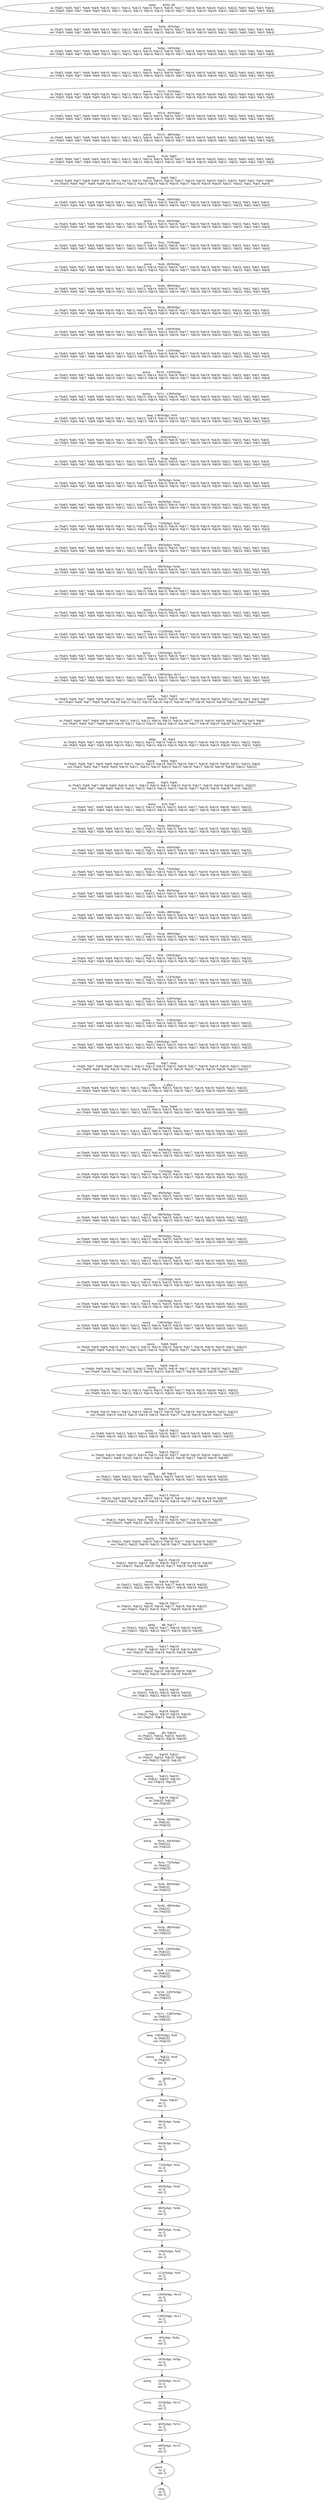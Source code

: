 digraph CFG {
	1 [label="enter	$352, $0\nin: [%@5, %@6, %@7, %@8, %@9, %@10, %@11, %@12, %@13, %@14, %@15, %@16, %@17, %@18, %@19, %@20, %@21, %@22, %@0, %@2, %@3, %@4]\nout: [%@5, %@6, %@7, %@8, %@9, %@10, %@11, %@12, %@13, %@14, %@15, %@16, %@17, %@18, %@19, %@20, %@21, %@22, %@0, %@2, %@3, %@4]\n"];
	1 -> 3;
	3 [label="movq	%rbx, -8(%rbp)\nin: [%@5, %@6, %@7, %@8, %@9, %@10, %@11, %@12, %@13, %@14, %@15, %@16, %@17, %@18, %@19, %@20, %@21, %@22, %@0, %@2, %@3, %@4]\nout: [%@5, %@6, %@7, %@8, %@9, %@10, %@11, %@12, %@13, %@14, %@15, %@16, %@17, %@18, %@19, %@20, %@21, %@22, %@0, %@2, %@3, %@4]\n"];
	3 -> 4;
	4 [label="movq	%rbp, -16(%rbp)\nin: [%@5, %@6, %@7, %@8, %@9, %@10, %@11, %@12, %@13, %@14, %@15, %@16, %@17, %@18, %@19, %@20, %@21, %@22, %@0, %@2, %@3, %@4]\nout: [%@5, %@6, %@7, %@8, %@9, %@10, %@11, %@12, %@13, %@14, %@15, %@16, %@17, %@18, %@19, %@20, %@21, %@22, %@0, %@2, %@3, %@4]\n"];
	4 -> 5;
	5 [label="movq	%r12, -24(%rbp)\nin: [%@5, %@6, %@7, %@8, %@9, %@10, %@11, %@12, %@13, %@14, %@15, %@16, %@17, %@18, %@19, %@20, %@21, %@22, %@0, %@2, %@3, %@4]\nout: [%@5, %@6, %@7, %@8, %@9, %@10, %@11, %@12, %@13, %@14, %@15, %@16, %@17, %@18, %@19, %@20, %@21, %@22, %@0, %@2, %@3, %@4]\n"];
	5 -> 6;
	6 [label="movq	%r13, -32(%rbp)\nin: [%@5, %@6, %@7, %@8, %@9, %@10, %@11, %@12, %@13, %@14, %@15, %@16, %@17, %@18, %@19, %@20, %@21, %@22, %@0, %@2, %@3, %@4]\nout: [%@5, %@6, %@7, %@8, %@9, %@10, %@11, %@12, %@13, %@14, %@15, %@16, %@17, %@18, %@19, %@20, %@21, %@22, %@0, %@2, %@3, %@4]\n"];
	6 -> 7;
	7 [label="movq	%r14, -40(%rbp)\nin: [%@5, %@6, %@7, %@8, %@9, %@10, %@11, %@12, %@13, %@14, %@15, %@16, %@17, %@18, %@19, %@20, %@21, %@22, %@0, %@2, %@3, %@4]\nout: [%@5, %@6, %@7, %@8, %@9, %@10, %@11, %@12, %@13, %@14, %@15, %@16, %@17, %@18, %@19, %@20, %@21, %@22, %@0, %@2, %@3, %@4]\n"];
	7 -> 8;
	8 [label="movq	%r15, -48(%rbp)\nin: [%@5, %@6, %@7, %@8, %@9, %@10, %@11, %@12, %@13, %@14, %@15, %@16, %@17, %@18, %@19, %@20, %@21, %@22, %@0, %@2, %@3, %@4]\nout: [%@5, %@6, %@7, %@8, %@9, %@10, %@11, %@12, %@13, %@14, %@15, %@16, %@17, %@18, %@19, %@20, %@21, %@22, %@0, %@2, %@3, %@4]\n"];
	8 -> 10;
	10 [label="movq	%rdi, %@0\nin: [%@5, %@6, %@7, %@8, %@9, %@10, %@11, %@12, %@13, %@14, %@15, %@16, %@17, %@18, %@19, %@20, %@21, %@22, %@0, %@2, %@3, %@4]\nout: [%@5, %@6, %@7, %@8, %@9, %@10, %@11, %@12, %@13, %@14, %@15, %@16, %@17, %@18, %@19, %@20, %@21, %@22, %@0, %@2, %@3, %@4]\n"];
	10 -> 12;
	12 [label="movq	%@0, %@1\nin: [%@5, %@6, %@7, %@8, %@9, %@10, %@11, %@12, %@13, %@14, %@15, %@16, %@17, %@18, %@19, %@20, %@21, %@22, %@0, %@2, %@3, %@4]\nout: [%@5, %@6, %@7, %@8, %@9, %@10, %@11, %@12, %@13, %@14, %@15, %@16, %@17, %@18, %@19, %@20, %@21, %@22, %@2, %@3, %@4]\n"];
	12 -> 16;
	16 [label="movq	%rax, -56(%rbp)\nin: [%@5, %@6, %@7, %@8, %@9, %@10, %@11, %@12, %@13, %@14, %@15, %@16, %@17, %@18, %@19, %@20, %@21, %@22, %@2, %@3, %@4]\nout: [%@5, %@6, %@7, %@8, %@9, %@10, %@11, %@12, %@13, %@14, %@15, %@16, %@17, %@18, %@19, %@20, %@21, %@22, %@2, %@3, %@4]\n"];
	16 -> 17;
	17 [label="movq	%rcx, -64(%rbp)\nin: [%@5, %@6, %@7, %@8, %@9, %@10, %@11, %@12, %@13, %@14, %@15, %@16, %@17, %@18, %@19, %@20, %@21, %@22, %@2, %@3, %@4]\nout: [%@5, %@6, %@7, %@8, %@9, %@10, %@11, %@12, %@13, %@14, %@15, %@16, %@17, %@18, %@19, %@20, %@21, %@22, %@2, %@3, %@4]\n"];
	17 -> 18;
	18 [label="movq	%rsi, -72(%rbp)\nin: [%@5, %@6, %@7, %@8, %@9, %@10, %@11, %@12, %@13, %@14, %@15, %@16, %@17, %@18, %@19, %@20, %@21, %@22, %@2, %@3, %@4]\nout: [%@5, %@6, %@7, %@8, %@9, %@10, %@11, %@12, %@13, %@14, %@15, %@16, %@17, %@18, %@19, %@20, %@21, %@22, %@2, %@3, %@4]\n"];
	18 -> 19;
	19 [label="movq	%rdi, -80(%rbp)\nin: [%@5, %@6, %@7, %@8, %@9, %@10, %@11, %@12, %@13, %@14, %@15, %@16, %@17, %@18, %@19, %@20, %@21, %@22, %@2, %@3, %@4]\nout: [%@5, %@6, %@7, %@8, %@9, %@10, %@11, %@12, %@13, %@14, %@15, %@16, %@17, %@18, %@19, %@20, %@21, %@22, %@2, %@3, %@4]\n"];
	19 -> 20;
	20 [label="movq	%rdx, -88(%rbp)\nin: [%@5, %@6, %@7, %@8, %@9, %@10, %@11, %@12, %@13, %@14, %@15, %@16, %@17, %@18, %@19, %@20, %@21, %@22, %@2, %@3, %@4]\nout: [%@5, %@6, %@7, %@8, %@9, %@10, %@11, %@12, %@13, %@14, %@15, %@16, %@17, %@18, %@19, %@20, %@21, %@22, %@2, %@3, %@4]\n"];
	20 -> 21;
	21 [label="movq	%rsp, -96(%rbp)\nin: [%@5, %@6, %@7, %@8, %@9, %@10, %@11, %@12, %@13, %@14, %@15, %@16, %@17, %@18, %@19, %@20, %@21, %@22, %@2, %@3, %@4]\nout: [%@5, %@6, %@7, %@8, %@9, %@10, %@11, %@12, %@13, %@14, %@15, %@16, %@17, %@18, %@19, %@20, %@21, %@22, %@2, %@3, %@4]\n"];
	21 -> 22;
	22 [label="movq	%r8, -104(%rbp)\nin: [%@5, %@6, %@7, %@8, %@9, %@10, %@11, %@12, %@13, %@14, %@15, %@16, %@17, %@18, %@19, %@20, %@21, %@22, %@2, %@3, %@4]\nout: [%@5, %@6, %@7, %@8, %@9, %@10, %@11, %@12, %@13, %@14, %@15, %@16, %@17, %@18, %@19, %@20, %@21, %@22, %@2, %@3, %@4]\n"];
	22 -> 23;
	23 [label="movq	%r9, -112(%rbp)\nin: [%@5, %@6, %@7, %@8, %@9, %@10, %@11, %@12, %@13, %@14, %@15, %@16, %@17, %@18, %@19, %@20, %@21, %@22, %@2, %@3, %@4]\nout: [%@5, %@6, %@7, %@8, %@9, %@10, %@11, %@12, %@13, %@14, %@15, %@16, %@17, %@18, %@19, %@20, %@21, %@22, %@2, %@3, %@4]\n"];
	23 -> 24;
	24 [label="movq	%r10, -120(%rbp)\nin: [%@5, %@6, %@7, %@8, %@9, %@10, %@11, %@12, %@13, %@14, %@15, %@16, %@17, %@18, %@19, %@20, %@21, %@22, %@2, %@3, %@4]\nout: [%@5, %@6, %@7, %@8, %@9, %@10, %@11, %@12, %@13, %@14, %@15, %@16, %@17, %@18, %@19, %@20, %@21, %@22, %@2, %@3, %@4]\n"];
	24 -> 25;
	25 [label="movq	%r11, -128(%rbp)\nin: [%@5, %@6, %@7, %@8, %@9, %@10, %@11, %@12, %@13, %@14, %@15, %@16, %@17, %@18, %@19, %@20, %@21, %@22, %@2, %@3, %@4]\nout: [%@5, %@6, %@7, %@8, %@9, %@10, %@11, %@12, %@13, %@14, %@15, %@16, %@17, %@18, %@19, %@20, %@21, %@22, %@2, %@3, %@4]\n"];
	25 -> 27;
	27 [label="leaq	-136(%rbp), %r9\nin: [%@5, %@6, %@7, %@8, %@9, %@10, %@11, %@12, %@13, %@14, %@15, %@16, %@17, %@18, %@19, %@20, %@21, %@22, %@2, %@3, %@4]\nout: [%@5, %@6, %@7, %@8, %@9, %@10, %@11, %@12, %@13, %@14, %@15, %@16, %@17, %@18, %@19, %@20, %@21, %@22, %@2, %@3, %@4]\n"];
	27 -> 29;
	29 [label="callq	_IreturnOne_i\nin: [%@5, %@6, %@7, %@8, %@9, %@10, %@11, %@12, %@13, %@14, %@15, %@16, %@17, %@18, %@19, %@20, %@21, %@22, %@2, %@3, %@4]\nout: [%@5, %@6, %@7, %@8, %@9, %@10, %@11, %@12, %@13, %@14, %@15, %@16, %@17, %@18, %@19, %@20, %@21, %@22, %@2, %@3, %@4]\n"];
	29 -> 30;
	30 [label="movq	%rax, %@2\nin: [%@5, %@6, %@7, %@8, %@9, %@10, %@11, %@12, %@13, %@14, %@15, %@16, %@17, %@18, %@19, %@20, %@21, %@22, %@2, %@3, %@4]\nout: [%@5, %@6, %@7, %@8, %@9, %@10, %@11, %@12, %@13, %@14, %@15, %@16, %@17, %@18, %@19, %@20, %@21, %@22, %@2, %@3, %@4]\n"];
	30 -> 32;
	32 [label="movq	-56(%rbp), %rax\nin: [%@5, %@6, %@7, %@8, %@9, %@10, %@11, %@12, %@13, %@14, %@15, %@16, %@17, %@18, %@19, %@20, %@21, %@22, %@2, %@3, %@4]\nout: [%@5, %@6, %@7, %@8, %@9, %@10, %@11, %@12, %@13, %@14, %@15, %@16, %@17, %@18, %@19, %@20, %@21, %@22, %@2, %@3, %@4]\n"];
	32 -> 33;
	33 [label="movq	-64(%rbp), %rcx\nin: [%@5, %@6, %@7, %@8, %@9, %@10, %@11, %@12, %@13, %@14, %@15, %@16, %@17, %@18, %@19, %@20, %@21, %@22, %@2, %@3, %@4]\nout: [%@5, %@6, %@7, %@8, %@9, %@10, %@11, %@12, %@13, %@14, %@15, %@16, %@17, %@18, %@19, %@20, %@21, %@22, %@2, %@3, %@4]\n"];
	33 -> 34;
	34 [label="movq	-72(%rbp), %rsi\nin: [%@5, %@6, %@7, %@8, %@9, %@10, %@11, %@12, %@13, %@14, %@15, %@16, %@17, %@18, %@19, %@20, %@21, %@22, %@2, %@3, %@4]\nout: [%@5, %@6, %@7, %@8, %@9, %@10, %@11, %@12, %@13, %@14, %@15, %@16, %@17, %@18, %@19, %@20, %@21, %@22, %@2, %@3, %@4]\n"];
	34 -> 35;
	35 [label="movq	-80(%rbp), %rdi\nin: [%@5, %@6, %@7, %@8, %@9, %@10, %@11, %@12, %@13, %@14, %@15, %@16, %@17, %@18, %@19, %@20, %@21, %@22, %@2, %@3, %@4]\nout: [%@5, %@6, %@7, %@8, %@9, %@10, %@11, %@12, %@13, %@14, %@15, %@16, %@17, %@18, %@19, %@20, %@21, %@22, %@2, %@3, %@4]\n"];
	35 -> 36;
	36 [label="movq	-88(%rbp), %rdx\nin: [%@5, %@6, %@7, %@8, %@9, %@10, %@11, %@12, %@13, %@14, %@15, %@16, %@17, %@18, %@19, %@20, %@21, %@22, %@2, %@3, %@4]\nout: [%@5, %@6, %@7, %@8, %@9, %@10, %@11, %@12, %@13, %@14, %@15, %@16, %@17, %@18, %@19, %@20, %@21, %@22, %@2, %@3, %@4]\n"];
	36 -> 37;
	37 [label="movq	-96(%rbp), %rsp\nin: [%@5, %@6, %@7, %@8, %@9, %@10, %@11, %@12, %@13, %@14, %@15, %@16, %@17, %@18, %@19, %@20, %@21, %@22, %@2, %@3, %@4]\nout: [%@5, %@6, %@7, %@8, %@9, %@10, %@11, %@12, %@13, %@14, %@15, %@16, %@17, %@18, %@19, %@20, %@21, %@22, %@2, %@3, %@4]\n"];
	37 -> 38;
	38 [label="movq	-104(%rbp), %r8\nin: [%@5, %@6, %@7, %@8, %@9, %@10, %@11, %@12, %@13, %@14, %@15, %@16, %@17, %@18, %@19, %@20, %@21, %@22, %@2, %@3, %@4]\nout: [%@5, %@6, %@7, %@8, %@9, %@10, %@11, %@12, %@13, %@14, %@15, %@16, %@17, %@18, %@19, %@20, %@21, %@22, %@2, %@3, %@4]\n"];
	38 -> 39;
	39 [label="movq	-112(%rbp), %r9\nin: [%@5, %@6, %@7, %@8, %@9, %@10, %@11, %@12, %@13, %@14, %@15, %@16, %@17, %@18, %@19, %@20, %@21, %@22, %@2, %@3, %@4]\nout: [%@5, %@6, %@7, %@8, %@9, %@10, %@11, %@12, %@13, %@14, %@15, %@16, %@17, %@18, %@19, %@20, %@21, %@22, %@2, %@3, %@4]\n"];
	39 -> 40;
	40 [label="movq	-120(%rbp), %r10\nin: [%@5, %@6, %@7, %@8, %@9, %@10, %@11, %@12, %@13, %@14, %@15, %@16, %@17, %@18, %@19, %@20, %@21, %@22, %@2, %@3, %@4]\nout: [%@5, %@6, %@7, %@8, %@9, %@10, %@11, %@12, %@13, %@14, %@15, %@16, %@17, %@18, %@19, %@20, %@21, %@22, %@2, %@3, %@4]\n"];
	40 -> 41;
	41 [label="movq	-128(%rbp), %r11\nin: [%@5, %@6, %@7, %@8, %@9, %@10, %@11, %@12, %@13, %@14, %@15, %@16, %@17, %@18, %@19, %@20, %@21, %@22, %@2, %@3, %@4]\nout: [%@5, %@6, %@7, %@8, %@9, %@10, %@11, %@12, %@13, %@14, %@15, %@16, %@17, %@18, %@19, %@20, %@21, %@22, %@2, %@3, %@4]\n"];
	41 -> 43;
	43 [label="movq	%@2, %@3\nin: [%@5, %@6, %@7, %@8, %@9, %@10, %@11, %@12, %@13, %@14, %@15, %@16, %@17, %@18, %@19, %@20, %@21, %@22, %@2, %@3, %@4]\nout: [%@5, %@6, %@7, %@8, %@9, %@10, %@11, %@12, %@13, %@14, %@15, %@16, %@17, %@18, %@19, %@20, %@21, %@22, %@3, %@4]\n"];
	43 -> 45;
	45 [label="movq	%@3, %@4\nin: [%@5, %@6, %@7, %@8, %@9, %@10, %@11, %@12, %@13, %@14, %@15, %@16, %@17, %@18, %@19, %@20, %@21, %@22, %@3, %@4]\nout: [%@5, %@6, %@7, %@8, %@9, %@10, %@11, %@12, %@13, %@14, %@15, %@16, %@17, %@18, %@19, %@20, %@21, %@22, %@4]\n"];
	45 -> 46;
	46 [label="addq	$2, %@4\nin: [%@5, %@6, %@7, %@8, %@9, %@10, %@11, %@12, %@13, %@14, %@15, %@16, %@17, %@18, %@19, %@20, %@21, %@22, %@4]\nout: [%@5, %@6, %@7, %@8, %@9, %@10, %@11, %@12, %@13, %@14, %@15, %@16, %@17, %@18, %@19, %@20, %@21, %@22, %@4]\n"];
	46 -> 47;
	47 [label="movq	%@4, %@5\nin: [%@5, %@6, %@7, %@8, %@9, %@10, %@11, %@12, %@13, %@14, %@15, %@16, %@17, %@18, %@19, %@20, %@21, %@22, %@4]\nout: [%@5, %@6, %@7, %@8, %@9, %@10, %@11, %@12, %@13, %@14, %@15, %@16, %@17, %@18, %@19, %@20, %@21, %@22]\n"];
	47 -> 49;
	49 [label="movq	%@5, %@6\nin: [%@5, %@6, %@7, %@8, %@9, %@10, %@11, %@12, %@13, %@14, %@15, %@16, %@17, %@18, %@19, %@20, %@21, %@22]\nout: [%@6, %@7, %@8, %@9, %@10, %@11, %@12, %@13, %@14, %@15, %@16, %@17, %@18, %@19, %@20, %@21, %@22]\n"];
	49 -> 51;
	51 [label="movq	$16, %@7\nin: [%@6, %@7, %@8, %@9, %@10, %@11, %@12, %@13, %@14, %@15, %@16, %@17, %@18, %@19, %@20, %@21, %@22]\nout: [%@6, %@7, %@8, %@9, %@10, %@11, %@12, %@13, %@14, %@15, %@16, %@17, %@18, %@19, %@20, %@21, %@22]\n"];
	51 -> 55;
	55 [label="movq	%rax, -56(%rbp)\nin: [%@6, %@7, %@8, %@9, %@10, %@11, %@12, %@13, %@14, %@15, %@16, %@17, %@18, %@19, %@20, %@21, %@22]\nout: [%@6, %@7, %@8, %@9, %@10, %@11, %@12, %@13, %@14, %@15, %@16, %@17, %@18, %@19, %@20, %@21, %@22]\n"];
	55 -> 56;
	56 [label="movq	%rcx, -64(%rbp)\nin: [%@6, %@7, %@8, %@9, %@10, %@11, %@12, %@13, %@14, %@15, %@16, %@17, %@18, %@19, %@20, %@21, %@22]\nout: [%@6, %@7, %@8, %@9, %@10, %@11, %@12, %@13, %@14, %@15, %@16, %@17, %@18, %@19, %@20, %@21, %@22]\n"];
	56 -> 57;
	57 [label="movq	%rsi, -72(%rbp)\nin: [%@6, %@7, %@8, %@9, %@10, %@11, %@12, %@13, %@14, %@15, %@16, %@17, %@18, %@19, %@20, %@21, %@22]\nout: [%@6, %@7, %@8, %@9, %@10, %@11, %@12, %@13, %@14, %@15, %@16, %@17, %@18, %@19, %@20, %@21, %@22]\n"];
	57 -> 58;
	58 [label="movq	%rdi, -80(%rbp)\nin: [%@6, %@7, %@8, %@9, %@10, %@11, %@12, %@13, %@14, %@15, %@16, %@17, %@18, %@19, %@20, %@21, %@22]\nout: [%@6, %@7, %@8, %@9, %@10, %@11, %@12, %@13, %@14, %@15, %@16, %@17, %@18, %@19, %@20, %@21, %@22]\n"];
	58 -> 59;
	59 [label="movq	%rdx, -88(%rbp)\nin: [%@6, %@7, %@8, %@9, %@10, %@11, %@12, %@13, %@14, %@15, %@16, %@17, %@18, %@19, %@20, %@21, %@22]\nout: [%@6, %@7, %@8, %@9, %@10, %@11, %@12, %@13, %@14, %@15, %@16, %@17, %@18, %@19, %@20, %@21, %@22]\n"];
	59 -> 60;
	60 [label="movq	%rsp, -96(%rbp)\nin: [%@6, %@7, %@8, %@9, %@10, %@11, %@12, %@13, %@14, %@15, %@16, %@17, %@18, %@19, %@20, %@21, %@22]\nout: [%@6, %@7, %@8, %@9, %@10, %@11, %@12, %@13, %@14, %@15, %@16, %@17, %@18, %@19, %@20, %@21, %@22]\n"];
	60 -> 61;
	61 [label="movq	%r8, -104(%rbp)\nin: [%@6, %@7, %@8, %@9, %@10, %@11, %@12, %@13, %@14, %@15, %@16, %@17, %@18, %@19, %@20, %@21, %@22]\nout: [%@6, %@7, %@8, %@9, %@10, %@11, %@12, %@13, %@14, %@15, %@16, %@17, %@18, %@19, %@20, %@21, %@22]\n"];
	61 -> 62;
	62 [label="movq	%r9, -112(%rbp)\nin: [%@6, %@7, %@8, %@9, %@10, %@11, %@12, %@13, %@14, %@15, %@16, %@17, %@18, %@19, %@20, %@21, %@22]\nout: [%@6, %@7, %@8, %@9, %@10, %@11, %@12, %@13, %@14, %@15, %@16, %@17, %@18, %@19, %@20, %@21, %@22]\n"];
	62 -> 63;
	63 [label="movq	%r10, -120(%rbp)\nin: [%@6, %@7, %@8, %@9, %@10, %@11, %@12, %@13, %@14, %@15, %@16, %@17, %@18, %@19, %@20, %@21, %@22]\nout: [%@6, %@7, %@8, %@9, %@10, %@11, %@12, %@13, %@14, %@15, %@16, %@17, %@18, %@19, %@20, %@21, %@22]\n"];
	63 -> 64;
	64 [label="movq	%r11, -128(%rbp)\nin: [%@6, %@7, %@8, %@9, %@10, %@11, %@12, %@13, %@14, %@15, %@16, %@17, %@18, %@19, %@20, %@21, %@22]\nout: [%@6, %@7, %@8, %@9, %@10, %@11, %@12, %@13, %@14, %@15, %@16, %@17, %@18, %@19, %@20, %@21, %@22]\n"];
	64 -> 66;
	66 [label="leaq	-136(%rbp), %r9\nin: [%@6, %@7, %@8, %@9, %@10, %@11, %@12, %@13, %@14, %@15, %@16, %@17, %@18, %@19, %@20, %@21, %@22]\nout: [%@6, %@7, %@8, %@9, %@10, %@11, %@12, %@13, %@14, %@15, %@16, %@17, %@18, %@19, %@20, %@21, %@22]\n"];
	66 -> 68;
	68 [label="movq	%@7, %rdi\nin: [%@6, %@7, %@8, %@9, %@10, %@11, %@12, %@13, %@14, %@15, %@16, %@17, %@18, %@19, %@20, %@21, %@22]\nout: [%@6, %@8, %@9, %@10, %@11, %@12, %@13, %@14, %@15, %@16, %@17, %@18, %@19, %@20, %@21, %@22]\n"];
	68 -> 69;
	69 [label="callq	_I_alloc_i\nin: [%@6, %@8, %@9, %@10, %@11, %@12, %@13, %@14, %@15, %@16, %@17, %@18, %@19, %@20, %@21, %@22]\nout: [%@6, %@8, %@9, %@10, %@11, %@12, %@13, %@14, %@15, %@16, %@17, %@18, %@19, %@20, %@21, %@22]\n"];
	69 -> 70;
	70 [label="movq	%rax, %@8\nin: [%@6, %@8, %@9, %@10, %@11, %@12, %@13, %@14, %@15, %@16, %@17, %@18, %@19, %@20, %@21, %@22]\nout: [%@6, %@8, %@9, %@10, %@11, %@12, %@13, %@14, %@15, %@16, %@17, %@18, %@19, %@20, %@21, %@22]\n"];
	70 -> 72;
	72 [label="movq	-56(%rbp), %rax\nin: [%@6, %@8, %@9, %@10, %@11, %@12, %@13, %@14, %@15, %@16, %@17, %@18, %@19, %@20, %@21, %@22]\nout: [%@6, %@8, %@9, %@10, %@11, %@12, %@13, %@14, %@15, %@16, %@17, %@18, %@19, %@20, %@21, %@22]\n"];
	72 -> 73;
	73 [label="movq	-64(%rbp), %rcx\nin: [%@6, %@8, %@9, %@10, %@11, %@12, %@13, %@14, %@15, %@16, %@17, %@18, %@19, %@20, %@21, %@22]\nout: [%@6, %@8, %@9, %@10, %@11, %@12, %@13, %@14, %@15, %@16, %@17, %@18, %@19, %@20, %@21, %@22]\n"];
	73 -> 74;
	74 [label="movq	-72(%rbp), %rsi\nin: [%@6, %@8, %@9, %@10, %@11, %@12, %@13, %@14, %@15, %@16, %@17, %@18, %@19, %@20, %@21, %@22]\nout: [%@6, %@8, %@9, %@10, %@11, %@12, %@13, %@14, %@15, %@16, %@17, %@18, %@19, %@20, %@21, %@22]\n"];
	74 -> 75;
	75 [label="movq	-80(%rbp), %rdi\nin: [%@6, %@8, %@9, %@10, %@11, %@12, %@13, %@14, %@15, %@16, %@17, %@18, %@19, %@20, %@21, %@22]\nout: [%@6, %@8, %@9, %@10, %@11, %@12, %@13, %@14, %@15, %@16, %@17, %@18, %@19, %@20, %@21, %@22]\n"];
	75 -> 76;
	76 [label="movq	-88(%rbp), %rdx\nin: [%@6, %@8, %@9, %@10, %@11, %@12, %@13, %@14, %@15, %@16, %@17, %@18, %@19, %@20, %@21, %@22]\nout: [%@6, %@8, %@9, %@10, %@11, %@12, %@13, %@14, %@15, %@16, %@17, %@18, %@19, %@20, %@21, %@22]\n"];
	76 -> 77;
	77 [label="movq	-96(%rbp), %rsp\nin: [%@6, %@8, %@9, %@10, %@11, %@12, %@13, %@14, %@15, %@16, %@17, %@18, %@19, %@20, %@21, %@22]\nout: [%@6, %@8, %@9, %@10, %@11, %@12, %@13, %@14, %@15, %@16, %@17, %@18, %@19, %@20, %@21, %@22]\n"];
	77 -> 78;
	78 [label="movq	-104(%rbp), %r8\nin: [%@6, %@8, %@9, %@10, %@11, %@12, %@13, %@14, %@15, %@16, %@17, %@18, %@19, %@20, %@21, %@22]\nout: [%@6, %@8, %@9, %@10, %@11, %@12, %@13, %@14, %@15, %@16, %@17, %@18, %@19, %@20, %@21, %@22]\n"];
	78 -> 79;
	79 [label="movq	-112(%rbp), %r9\nin: [%@6, %@8, %@9, %@10, %@11, %@12, %@13, %@14, %@15, %@16, %@17, %@18, %@19, %@20, %@21, %@22]\nout: [%@6, %@8, %@9, %@10, %@11, %@12, %@13, %@14, %@15, %@16, %@17, %@18, %@19, %@20, %@21, %@22]\n"];
	79 -> 80;
	80 [label="movq	-120(%rbp), %r10\nin: [%@6, %@8, %@9, %@10, %@11, %@12, %@13, %@14, %@15, %@16, %@17, %@18, %@19, %@20, %@21, %@22]\nout: [%@6, %@8, %@9, %@10, %@11, %@12, %@13, %@14, %@15, %@16, %@17, %@18, %@19, %@20, %@21, %@22]\n"];
	80 -> 81;
	81 [label="movq	-128(%rbp), %r11\nin: [%@6, %@8, %@9, %@10, %@11, %@12, %@13, %@14, %@15, %@16, %@17, %@18, %@19, %@20, %@21, %@22]\nout: [%@6, %@8, %@9, %@10, %@11, %@12, %@13, %@14, %@15, %@16, %@17, %@18, %@19, %@20, %@21, %@22]\n"];
	81 -> 83;
	83 [label="movq	%@8, %@9\nin: [%@6, %@8, %@9, %@10, %@11, %@12, %@13, %@14, %@15, %@16, %@17, %@18, %@19, %@20, %@21, %@22]\nout: [%@6, %@9, %@10, %@11, %@12, %@13, %@14, %@15, %@16, %@17, %@18, %@19, %@20, %@21, %@22]\n"];
	83 -> 85;
	85 [label="movq	%@9, %@10\nin: [%@6, %@9, %@10, %@11, %@12, %@13, %@14, %@15, %@16, %@17, %@18, %@19, %@20, %@21, %@22]\nout: [%@6, %@10, %@11, %@12, %@13, %@14, %@15, %@16, %@17, %@18, %@19, %@20, %@21, %@22]\n"];
	85 -> 87;
	87 [label="movq	$1, %@11\nin: [%@6, %@10, %@11, %@12, %@13, %@14, %@15, %@16, %@17, %@18, %@19, %@20, %@21, %@22]\nout: [%@6, %@10, %@11, %@12, %@13, %@14, %@15, %@16, %@17, %@18, %@19, %@20, %@21, %@22]\n"];
	87 -> 89;
	89 [label="movq	%@11, (%@10)\nin: [%@6, %@10, %@11, %@12, %@13, %@14, %@15, %@16, %@17, %@18, %@19, %@20, %@21, %@22]\nout: [%@6, %@10, %@12, %@13, %@14, %@15, %@16, %@17, %@18, %@19, %@20, %@21, %@22]\n"];
	89 -> 91;
	91 [label="movq	%@10, %@12\nin: [%@6, %@10, %@12, %@13, %@14, %@15, %@16, %@17, %@18, %@19, %@20, %@21, %@22]\nout: [%@6, %@10, %@12, %@13, %@14, %@15, %@16, %@17, %@18, %@19, %@20, %@21, %@22]\n"];
	91 -> 93;
	93 [label="movq	%@12, %@13\nin: [%@6, %@10, %@12, %@13, %@14, %@15, %@16, %@17, %@18, %@19, %@20, %@21, %@22]\nout: [%@21, %@6, %@22, %@10, %@13, %@14, %@15, %@16, %@17, %@18, %@19, %@20]\n"];
	93 -> 94;
	94 [label="addq	$8, %@13\nin: [%@21, %@6, %@22, %@10, %@13, %@14, %@15, %@16, %@17, %@18, %@19, %@20]\nout: [%@21, %@6, %@22, %@10, %@13, %@14, %@15, %@16, %@17, %@18, %@19, %@20]\n"];
	94 -> 95;
	95 [label="movq	%@13, %@14\nin: [%@21, %@6, %@22, %@10, %@13, %@14, %@15, %@16, %@17, %@18, %@19, %@20]\nout: [%@21, %@6, %@22, %@10, %@14, %@15, %@16, %@17, %@18, %@19, %@20]\n"];
	95 -> 97;
	97 [label="movq	%@14, %@10\nin: [%@21, %@6, %@22, %@10, %@14, %@15, %@16, %@17, %@18, %@19, %@20]\nout: [%@21, %@6, %@22, %@10, %@15, %@16, %@17, %@18, %@19, %@20]\n"];
	97 -> 99;
	99 [label="movq	%@6, %@15\nin: [%@21, %@6, %@22, %@10, %@15, %@16, %@17, %@18, %@19, %@20]\nout: [%@21, %@22, %@10, %@15, %@16, %@17, %@18, %@19, %@20]\n"];
	99 -> 101;
	101 [label="movq	%@15, (%@10)\nin: [%@21, %@22, %@10, %@15, %@16, %@17, %@18, %@19, %@20]\nout: [%@21, %@22, %@10, %@16, %@17, %@18, %@19, %@20]\n"];
	101 -> 103;
	103 [label="movq	%@10, %@16\nin: [%@21, %@22, %@10, %@16, %@17, %@18, %@19, %@20]\nout: [%@21, %@22, %@10, %@16, %@17, %@18, %@19, %@20]\n"];
	103 -> 105;
	105 [label="movq	%@16, %@17\nin: [%@21, %@22, %@10, %@16, %@17, %@18, %@19, %@20]\nout: [%@21, %@22, %@10, %@17, %@18, %@19, %@20]\n"];
	105 -> 106;
	106 [label="addq	$8, %@17\nin: [%@21, %@22, %@10, %@17, %@18, %@19, %@20]\nout: [%@21, %@22, %@10, %@17, %@18, %@19, %@20]\n"];
	106 -> 107;
	107 [label="movq	%@17, %@18\nin: [%@21, %@22, %@10, %@17, %@18, %@19, %@20]\nout: [%@21, %@22, %@10, %@18, %@19, %@20]\n"];
	107 -> 109;
	109 [label="movq	%@18, %@10\nin: [%@21, %@22, %@10, %@18, %@19, %@20]\nout: [%@21, %@22, %@10, %@19, %@20]\n"];
	109 -> 111;
	111 [label="movq	%@10, %@19\nin: [%@21, %@22, %@10, %@19, %@20]\nout: [%@21, %@22, %@10, %@19, %@20]\n"];
	111 -> 113;
	113 [label="movq	%@19, %@20\nin: [%@21, %@22, %@10, %@19, %@20]\nout: [%@21, %@22, %@10, %@20]\n"];
	113 -> 114;
	114 [label="subq	$8, %@20\nin: [%@21, %@22, %@10, %@20]\nout: [%@21, %@22, %@10, %@20]\n"];
	114 -> 115;
	115 [label="movq	%@20, %@21\nin: [%@21, %@22, %@10, %@20]\nout: [%@21, %@22, %@10]\n"];
	115 -> 117;
	117 [label="movq	%@21, %@10\nin: [%@21, %@22, %@10]\nout: [%@22, %@10]\n"];
	117 -> 119;
	119 [label="movq	%@10, %@22\nin: [%@22, %@10]\nout: [%@22]\n"];
	119 -> 123;
	123 [label="movq	%rax, -56(%rbp)\nin: [%@22]\nout: [%@22]\n"];
	123 -> 124;
	124 [label="movq	%rcx, -64(%rbp)\nin: [%@22]\nout: [%@22]\n"];
	124 -> 125;
	125 [label="movq	%rsi, -72(%rbp)\nin: [%@22]\nout: [%@22]\n"];
	125 -> 126;
	126 [label="movq	%rdi, -80(%rbp)\nin: [%@22]\nout: [%@22]\n"];
	126 -> 127;
	127 [label="movq	%rdx, -88(%rbp)\nin: [%@22]\nout: [%@22]\n"];
	127 -> 128;
	128 [label="movq	%rsp, -96(%rbp)\nin: [%@22]\nout: [%@22]\n"];
	128 -> 129;
	129 [label="movq	%r8, -104(%rbp)\nin: [%@22]\nout: [%@22]\n"];
	129 -> 130;
	130 [label="movq	%r9, -112(%rbp)\nin: [%@22]\nout: [%@22]\n"];
	130 -> 131;
	131 [label="movq	%r10, -120(%rbp)\nin: [%@22]\nout: [%@22]\n"];
	131 -> 132;
	132 [label="movq	%r11, -128(%rbp)\nin: [%@22]\nout: [%@22]\n"];
	132 -> 134;
	134 [label="leaq	-136(%rbp), %r9\nin: [%@22]\nout: [%@22]\n"];
	134 -> 136;
	136 [label="movq	%@22, %rdi\nin: [%@22]\nout: []\n"];
	136 -> 137;
	137 [label="callq	_Iprint_pai\nin: []\nout: []\n"];
	137 -> 138;
	138 [label="movq	%rax, %@23\nin: []\nout: []\n"];
	138 -> 140;
	140 [label="movq	-56(%rbp), %rax\nin: []\nout: []\n"];
	140 -> 141;
	141 [label="movq	-64(%rbp), %rcx\nin: []\nout: []\n"];
	141 -> 142;
	142 [label="movq	-72(%rbp), %rsi\nin: []\nout: []\n"];
	142 -> 143;
	143 [label="movq	-80(%rbp), %rdi\nin: []\nout: []\n"];
	143 -> 144;
	144 [label="movq	-88(%rbp), %rdx\nin: []\nout: []\n"];
	144 -> 145;
	145 [label="movq	-96(%rbp), %rsp\nin: []\nout: []\n"];
	145 -> 146;
	146 [label="movq	-104(%rbp), %r8\nin: []\nout: []\n"];
	146 -> 147;
	147 [label="movq	-112(%rbp), %r9\nin: []\nout: []\n"];
	147 -> 148;
	148 [label="movq	-120(%rbp), %r10\nin: []\nout: []\n"];
	148 -> 149;
	149 [label="movq	-128(%rbp), %r11\nin: []\nout: []\n"];
	149 -> 154;
	154 [label="movq	-8(%rbp), %rbx\nin: []\nout: []\n"];
	154 -> 155;
	155 [label="movq	-16(%rbp), %rbp\nin: []\nout: []\n"];
	155 -> 156;
	156 [label="movq	-24(%rbp), %r12\nin: []\nout: []\n"];
	156 -> 157;
	157 [label="movq	-32(%rbp), %r13\nin: []\nout: []\n"];
	157 -> 158;
	158 [label="movq	-40(%rbp), %r14\nin: []\nout: []\n"];
	158 -> 159;
	159 [label="movq	-48(%rbp), %r15\nin: []\nout: []\n"];
	159 -> 161;
	161 [label="leave	\nin: []\nout: []\n"];
	161 -> 162;
	162 [label="retq	\nin: []\nout: []\n"];
}